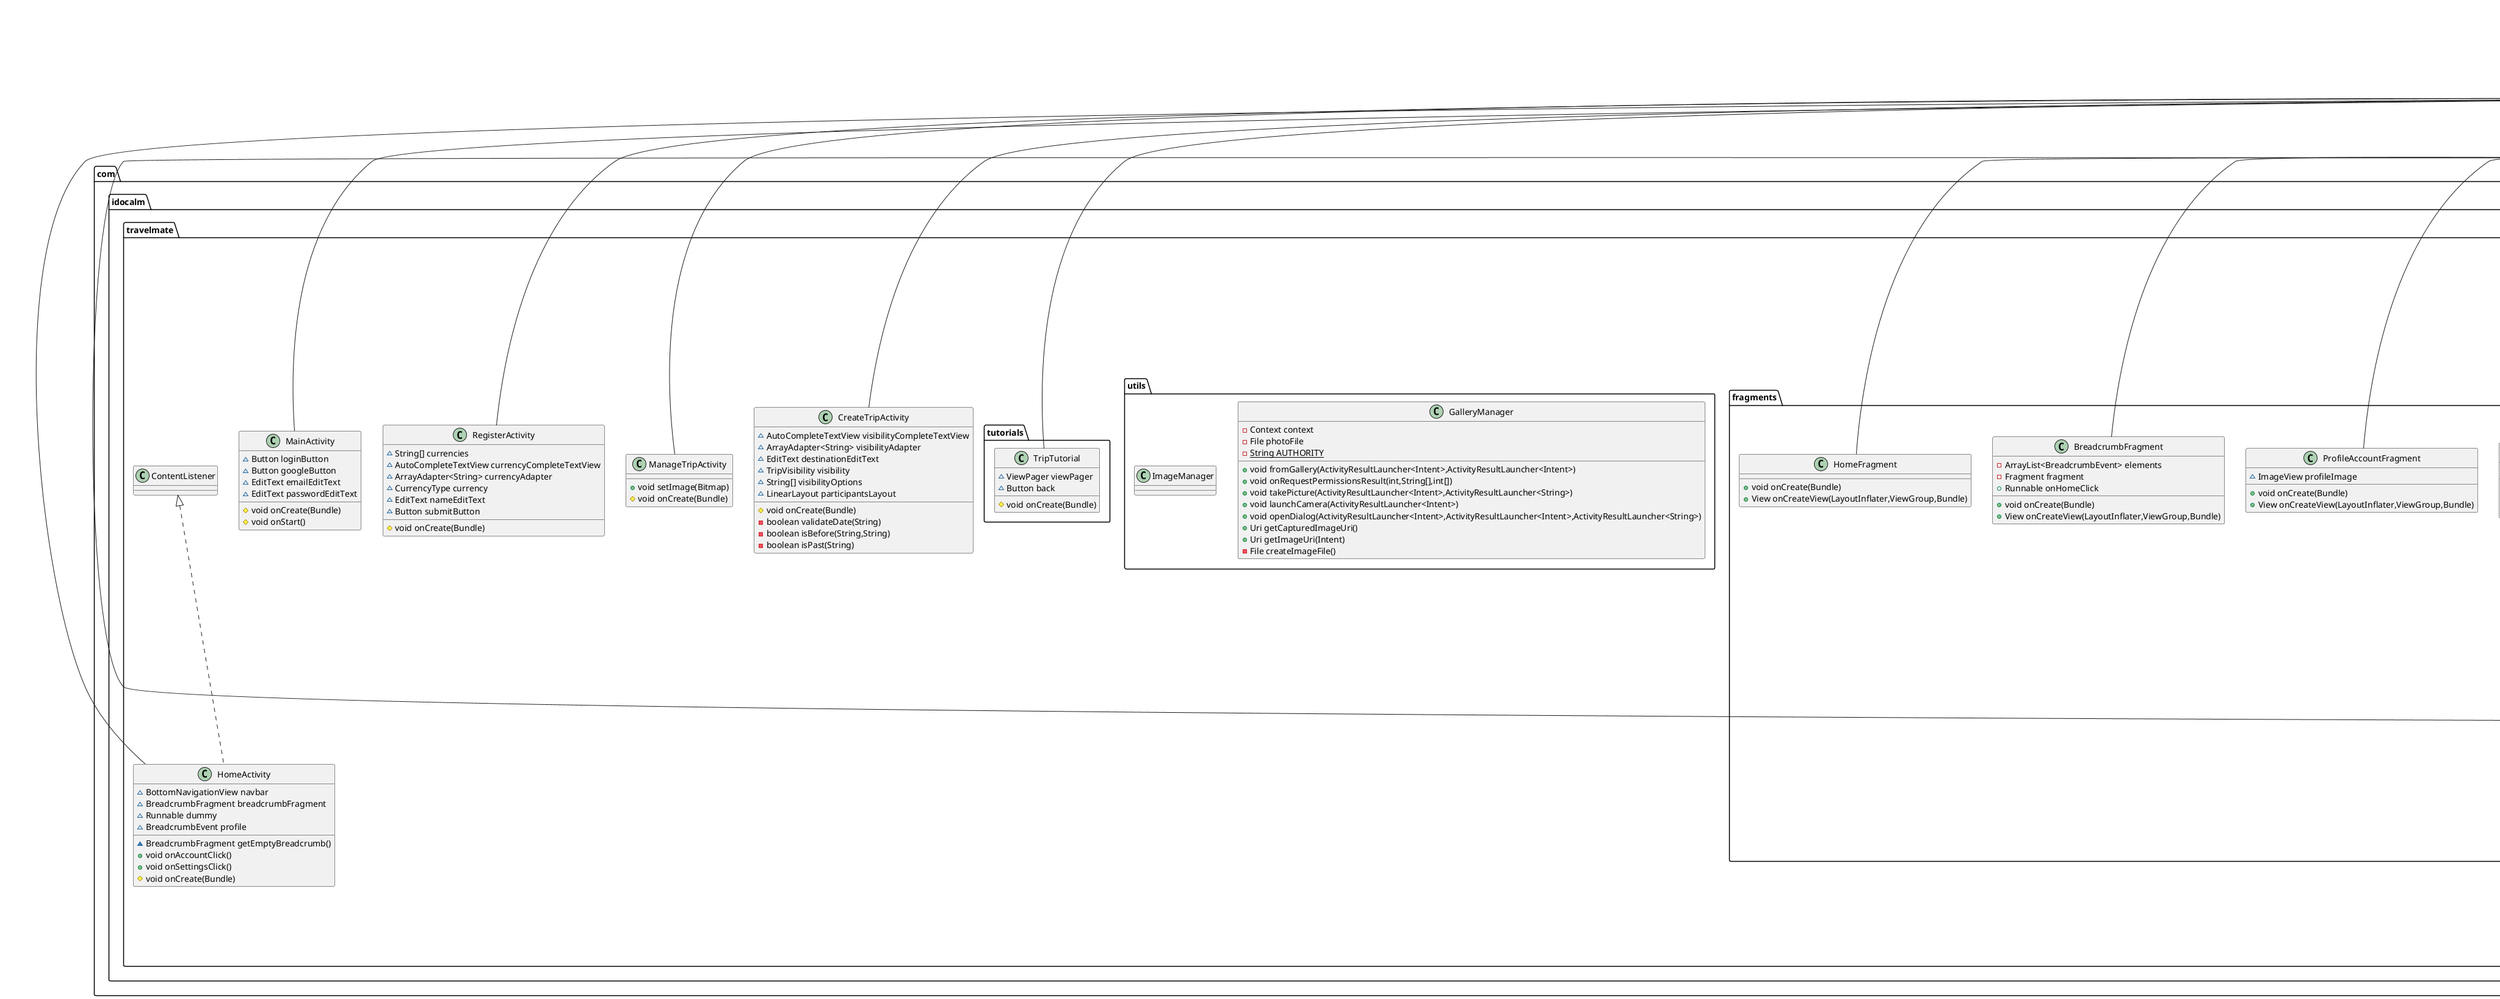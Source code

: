 @startuml
class com.idocalm.travelmate.HomeActivity {
~ BottomNavigationView navbar
~ BreadcrumbFragment breadcrumbFragment
~ Runnable dummy
~ BreadcrumbEvent profile
~ BreadcrumbFragment getEmptyBreadcrumb()
+ void onAccountClick()
+ void onSettingsClick()
# void onCreate(Bundle)
}


class com.idocalm.travelmate.dialogs.HotelDialog {
~ Button bookingButton
~ JSONObject hotelData
~ String name
~ double latitude
~ double longitude
~ String mainPhoto
# void onCreate(Bundle)
}


class com.idocalm.travelmate.components.home.RecentlyViewed {
- Trip[] recentlyViewedTrips
+ void onCreate(Bundle)
+ void setRecentlyViewedTrips(Trip[])
+ View onCreateView(LayoutInflater,ViewGroup,Bundle)
}


class com.idocalm.travelmate.components.explore.RentalsSearchFragment {
- {static} String ARG_PARAM1
- {static} String ARG_PARAM2
- String mParam1
- String mParam2
+ {static} RentalsSearchFragment newInstance(String,String)
+ void onCreate(Bundle)
+ View onCreateView(LayoutInflater,ViewGroup,Bundle)
}


class com.idocalm.travelmate.components.explore.HotelsSearchFragment {
~ {static} Button peopleAmount
~ {static} int amount
~ Date checkIn
~ Button checkInDate
~ boolean checkInSelected
~ boolean checkOutSelected
~ AutoCompleteTextView location
~ ListView hotelsList
~ HotelsListAdapter adapter
+ {static} void setPeopleAmount(int)
+ void onDateSet(DatePicker,int,int,int)
+ void onCreate(Bundle)
+ View onCreateView(LayoutInflater,ViewGroup,Bundle)
- void searchHotels()
+ void onCancel(DialogInterface)
}


class com.idocalm.travelmate.components.home.TotalBalanceFragment {
- {static} String ARG_PARAM1
- {static} String ARG_PARAM2
- String mParam1
- String mParam2
+ {static} TotalBalanceFragment newInstance(String,String)
+ void onCreate(Bundle)
+ View onCreateView(LayoutInflater,ViewGroup,Bundle)
}


class com.idocalm.travelmate.components.explore.FlightsSearchFragment {
- {static} String ARG_PARAM1
- {static} String ARG_PARAM2
- String mParam1
- String mParam2
+ {static} FlightsSearchFragment newInstance(String,String)
+ void onCreate(Bundle)
+ View onCreateView(LayoutInflater,ViewGroup,Bundle)
}


enum com.idocalm.travelmate.enums.TripVisibility {
+  NONE
+  PUBLIC
+  PRIVATE
}

class com.idocalm.travelmate.models.Trip {
- String id
- String name
- String destination
- String owner
- String description
- Timestamp start_date
- Timestamp end_date
- Timestamp created_at
- Timestamp last_edited
- Timestamp last_opened
- String image
- ArrayList<String> members
+ String getId()
+ String getName()
+ String getDestination()
+ String getOwner()
+ String getDescription()
+ String getImage()
+ Timestamp getStartDate()
+ Timestamp getEndDate()
+ Timestamp getCreatedAt()
+ Timestamp getLastEdited()
+ Timestamp getLastOpened()
+ void setName(String)
+ void setDestination(String)
+ void setOwner(String)
+ void setDescription(String)
+ void setStartDate(Timestamp)
+ void setEndDate(Timestamp)
+ void setCreatedAt(Timestamp)
+ void setLastEdited(Timestamp)
+ void setLastOpened(Timestamp)
+ void save()
}


class com.idocalm.travelmate.auth.Auth {
- {static} User instance
+ {static} User instantiateUser(String,CurrencyType,String,ArrayList<String>)
+ {static} User instantiateUser(String)
+ {static} User getUser()
+ {static} void login(String,String,Runnable,Runnable)
+ {static} void register(String,String,Runnable,Runnable)
+ {static} boolean isLoggedIn()
}


class com.idocalm.travelmate.components.explore.AttractionsSearchFragment {
- {static} String ARG_PARAM1
- {static} String ARG_PARAM2
- String mParam1
- String mParam2
+ {static} AttractionsSearchFragment newInstance(String,String)
+ void onCreate(Bundle)
+ View onCreateView(LayoutInflater,ViewGroup,Bundle)
}


class com.idocalm.travelmate.cards.HotelCardFragment {
- String name
- String mainPhoto
- double latitude
- double longitude
+ void onCreate(Bundle)
+ View onCreateView(LayoutInflater,ViewGroup,Bundle)
}


class com.idocalm.travelmate.RegisterActivity {
~ String[] currencies
~ AutoCompleteTextView currencyCompleteTextView
~ ArrayAdapter<String> currencyAdapter
~ CurrencyType currency
~ EditText nameEditText
~ Button submitButton
# void onCreate(Bundle)
}


class com.idocalm.travelmate.MainActivity {
~ Button loginButton
~ Button googleButton
~ EditText emailEditText
~ EditText passwordEditText
# void onCreate(Bundle)
# void onStart()
}


class com.idocalm.travelmate.api.Hotels {
+ {static} Hotel[] fetchHotels(String,int,Date,Date)
+ {static} JSONObject getHotelData(Hotel)
}

class com.idocalm.travelmate.CreateTripActivity {
~ AutoCompleteTextView visibilityCompleteTextView
~ ArrayAdapter<String> visibilityAdapter
~ EditText destinationEditText
~ TripVisibility visibility
~ String[] visibilityOptions
~ LinearLayout participantsLayout
# void onCreate(Bundle)
- boolean validateDate(String)
- boolean isBefore(String,String)
- boolean isPast(String)
}


class com.idocalm.travelmate.fragments.ProfileSettingsFragment {
- {static} String ARG_PARAM1
- {static} String ARG_PARAM2
- String mParam1
- String mParam2
+ {static} ProfileSettingsFragment newInstance(String,String)
+ void onCreate(Bundle)
+ View onCreateView(LayoutInflater,ViewGroup,Bundle)
}


class com.idocalm.travelmate.fragments.SearchFragment {
~ SearchType searchType
~ ImageButton publicButton
~ EditText searchInput
~ List<Trip> searchResult
~ LinearLayout searchResults
- void setSearchType(SearchType)
+ void onCreate(Bundle)
- void updateSearchResults()
+ View onCreateView(LayoutInflater,ViewGroup,Bundle)
}


class com.idocalm.travelmate.fragments.ProfileContentFragment {
- ContentListener listener
+ void onAttach(Context)
+ void onCreate(Bundle)
+ View onCreateView(LayoutInflater,ViewGroup,Bundle)
}


interface com.idocalm.travelmate.fragments.ProfileContentFragment$ContentListener {
~ void onAccountClick()
~ void onSettingsClick()
}

class com.idocalm.travelmate.components.explore.RestaurantsSearchFragment {
- {static} String ARG_PARAM1
- {static} String ARG_PARAM2
- String mParam1
- String mParam2
+ {static} RestaurantsSearchFragment newInstance(String,String)
+ void onCreate(Bundle)
+ View onCreateView(LayoutInflater,ViewGroup,Bundle)
}


class com.idocalm.travelmate.dialogs.PersonsDialog {
+ Button plus
+ TextView amountText
+ int amount
# void onCreate(Bundle)
+ void onClick(View)
}


class com.idocalm.travelmate.utils.GalleryManager {
- Context context
- File photoFile
- {static} String AUTHORITY
+ void fromGallery(ActivityResultLauncher<Intent>,ActivityResultLauncher<Intent>)
+ void onRequestPermissionsResult(int,String[],int[])
+ void takePicture(ActivityResultLauncher<Intent>,ActivityResultLauncher<String>)
+ void launchCamera(ActivityResultLauncher<Intent>)
+ void openDialog(ActivityResultLauncher<Intent>,ActivityResultLauncher<Intent>,ActivityResultLauncher<String>)
+ Uri getCapturedImageUri()
+ Uri getImageUri(Intent)
- File createImageFile()
}


class com.idocalm.travelmate.fragments.ProfileAccountFragment {
~ ImageView profileImage
+ void onCreate(Bundle)
+ View onCreateView(LayoutInflater,ViewGroup,Bundle)
}


class com.idocalm.travelmate.components.triptutorial.TripTutorialAdapter {
~ String[] headings
~ String[] descriptions
+ int getCount()
+ boolean isViewFromObject(View,Object)
+ Object instantiateItem(ViewGroup,int)
+ void destroyItem(ViewGroup,int,Object)
}


class com.idocalm.travelmate.ManageTripActivity {
+ void setImage(Bitmap)
# void onCreate(Bundle)
}

class com.idocalm.travelmate.utils.ImageManager {
}
class com.idocalm.travelmate.components.explore.HotelsListAdapter {
+ View getView(int,View,ViewGroup)
- void openDialog(Hotel,JSONObject)
- void openHotelDialog(Hotel)
}

class com.idocalm.travelmate.fragments.BreadcrumbFragment {
- ArrayList<BreadcrumbEvent> elements
- Fragment fragment
+ Runnable onHomeClick
+ void onCreate(Bundle)
+ View onCreateView(LayoutInflater,ViewGroup,Bundle)
}


class com.idocalm.travelmate.cards.TripCard {
- Trip trip
+ void onCreate(Bundle)
+ void setImage(Bitmap)
+ View onCreateView(LayoutInflater,ViewGroup,Bundle)
}


class com.idocalm.travelmate.tutorials.TripTutorial {
~ ViewPager viewPager
~ Button back
# void onCreate(Bundle)
}


class com.idocalm.travelmate.fragments.HomeFragment {
+ void onCreate(Bundle)
+ View onCreateView(LayoutInflater,ViewGroup,Bundle)
}

enum com.idocalm.travelmate.enums.SearchType {
+  PUBLIC
+  PRIVATE
}

class com.idocalm.travelmate.models.Hotel {
- int id
- String name
- String mainPhoto
- double latitude
- double longitude
- double price
- String checkOutDate
- String checkInDate
+ int getId()
+ String getMainPhoto()
+ String getName()
+ int getPrice()
+ double getLatitude()
+ double getLongitude()
+ String getCheckInDate()
+ String getCheckOutDate()
}


class com.idocalm.travelmate.models.BreadcrumbEvent {
- String title
- Runnable onClick
+ String getTitle()
+ Runnable getOnClick()
}


class com.idocalm.travelmate.fragments.ExploreFragment {
~ Button hotels
~ Button selectedButton
~ View.OnClickListener buttonListener
+ void onCreate(Bundle)
~ void setButton(Button)
+ View onCreateView(LayoutInflater,ViewGroup,Bundle)
}


class com.idocalm.travelmate.dialogs.TripSearchDialog {
# void onCreate(Bundle)
}

enum com.idocalm.travelmate.enums.CurrencyType {
+  NONE
+  USD
+  EUR
+  ILS
}

class com.idocalm.travelmate.models.User {
- String name
- CurrencyType currency
- String id
- ArrayList<String> tripIds
+ String getName()
+ CurrencyType getCurrencyType()
+ String getId()
+ ArrayList<String> getTripIds()
+ void setName(String)
+ String getCurrencyString()
+ void setCurrencyType(CurrencyType)
+ void addTripId(String)
}




com.idocalm.travelmate.ContentListener <|.. com.idocalm.travelmate.HomeActivity
androidx.appcompat.app.AppCompatActivity <|-- com.idocalm.travelmate.HomeActivity
android.app.Dialog <|-- com.idocalm.travelmate.dialogs.HotelDialog
androidx.fragment.app.Fragment <|-- com.idocalm.travelmate.components.home.RecentlyViewed
androidx.fragment.app.Fragment <|-- com.idocalm.travelmate.components.explore.RentalsSearchFragment
com.idocalm.travelmate.components.explore.OnDateSetListener <|.. com.idocalm.travelmate.components.explore.HotelsSearchFragment
com.idocalm.travelmate.components.explore.OnCancelListener <|.. com.idocalm.travelmate.components.explore.HotelsSearchFragment
androidx.fragment.app.Fragment <|-- com.idocalm.travelmate.components.explore.HotelsSearchFragment
androidx.fragment.app.Fragment <|-- com.idocalm.travelmate.components.home.TotalBalanceFragment
androidx.fragment.app.Fragment <|-- com.idocalm.travelmate.components.explore.FlightsSearchFragment
androidx.fragment.app.Fragment <|-- com.idocalm.travelmate.components.explore.AttractionsSearchFragment
androidx.fragment.app.Fragment <|-- com.idocalm.travelmate.cards.HotelCardFragment
androidx.appcompat.app.AppCompatActivity <|-- com.idocalm.travelmate.RegisterActivity
androidx.appcompat.app.AppCompatActivity <|-- com.idocalm.travelmate.MainActivity
androidx.appcompat.app.AppCompatActivity <|-- com.idocalm.travelmate.CreateTripActivity
androidx.fragment.app.Fragment <|-- com.idocalm.travelmate.fragments.ProfileSettingsFragment
androidx.fragment.app.Fragment <|-- com.idocalm.travelmate.fragments.SearchFragment
androidx.fragment.app.Fragment <|-- com.idocalm.travelmate.fragments.ProfileContentFragment
com.idocalm.travelmate.fragments.ProfileContentFragment +.. com.idocalm.travelmate.fragments.ProfileContentFragment$ContentListener
androidx.fragment.app.Fragment <|-- com.idocalm.travelmate.components.explore.RestaurantsSearchFragment
com.idocalm.travelmate.dialogs.OnClickListener <|.. com.idocalm.travelmate.dialogs.PersonsDialog
android.app.Dialog <|-- com.idocalm.travelmate.dialogs.PersonsDialog
androidx.fragment.app.Fragment <|-- com.idocalm.travelmate.fragments.ProfileAccountFragment
androidx.viewpager.widget.PagerAdapter <|-- com.idocalm.travelmate.components.triptutorial.TripTutorialAdapter
androidx.appcompat.app.AppCompatActivity <|-- com.idocalm.travelmate.ManageTripActivity
android.widget.ArrayAdapter <|-- com.idocalm.travelmate.components.explore.HotelsListAdapter
androidx.fragment.app.Fragment <|-- com.idocalm.travelmate.fragments.BreadcrumbFragment
androidx.fragment.app.Fragment <|-- com.idocalm.travelmate.cards.TripCard
androidx.appcompat.app.AppCompatActivity <|-- com.idocalm.travelmate.tutorials.TripTutorial
androidx.fragment.app.Fragment <|-- com.idocalm.travelmate.fragments.HomeFragment
androidx.fragment.app.Fragment <|-- com.idocalm.travelmate.fragments.ExploreFragment
android.app.Dialog <|-- com.idocalm.travelmate.dialogs.TripSearchDialog
@enduml